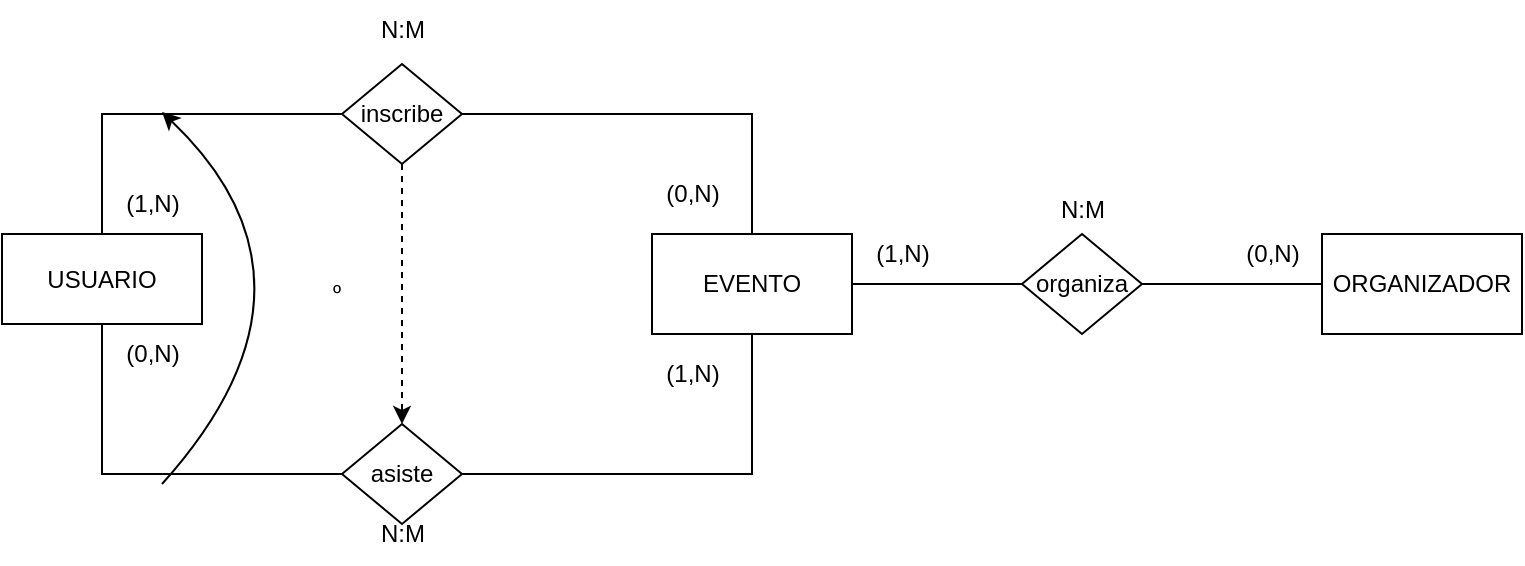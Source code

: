 <mxfile version="26.0.13">
  <diagram id="R2lEEEUBdFMjLlhIrx00" name="Page-1">
    <mxGraphModel dx="724" dy="388" grid="1" gridSize="10" guides="1" tooltips="1" connect="1" arrows="1" fold="1" page="1" pageScale="1" pageWidth="850" pageHeight="1100" math="0" shadow="0" extFonts="Permanent Marker^https://fonts.googleapis.com/css?family=Permanent+Marker">
      <root>
        <mxCell id="0" />
        <mxCell id="1" parent="0" />
        <mxCell id="YTdFghRX5OlC11gK1PQy-9" style="edgeStyle=orthogonalEdgeStyle;rounded=0;orthogonalLoop=1;jettySize=auto;html=1;entryX=0;entryY=0.5;entryDx=0;entryDy=0;endArrow=none;startFill=0;" edge="1" parent="1" source="YTdFghRX5OlC11gK1PQy-1" target="YTdFghRX5OlC11gK1PQy-4">
          <mxGeometry relative="1" as="geometry">
            <mxPoint x="100" y="100" as="targetPoint" />
            <Array as="points">
              <mxPoint x="100" y="105" />
            </Array>
          </mxGeometry>
        </mxCell>
        <mxCell id="YTdFghRX5OlC11gK1PQy-1" value="USUARIO" style="html=1;dashed=0;whiteSpace=wrap;" vertex="1" parent="1">
          <mxGeometry x="50" y="165" width="100" height="45" as="geometry" />
        </mxCell>
        <mxCell id="YTdFghRX5OlC11gK1PQy-2" value="EVENTO" style="html=1;dashed=0;whiteSpace=wrap;" vertex="1" parent="1">
          <mxGeometry x="375" y="165" width="100" height="50" as="geometry" />
        </mxCell>
        <mxCell id="YTdFghRX5OlC11gK1PQy-3" value="ORGANIZADOR" style="html=1;dashed=0;whiteSpace=wrap;" vertex="1" parent="1">
          <mxGeometry x="710" y="165" width="100" height="50" as="geometry" />
        </mxCell>
        <mxCell id="YTdFghRX5OlC11gK1PQy-10" style="edgeStyle=orthogonalEdgeStyle;rounded=0;orthogonalLoop=1;jettySize=auto;html=1;entryX=0.5;entryY=0;entryDx=0;entryDy=0;endArrow=none;startFill=0;" edge="1" parent="1" source="YTdFghRX5OlC11gK1PQy-4" target="YTdFghRX5OlC11gK1PQy-2">
          <mxGeometry relative="1" as="geometry">
            <mxPoint x="430" y="105" as="targetPoint" />
          </mxGeometry>
        </mxCell>
        <mxCell id="YTdFghRX5OlC11gK1PQy-14" style="rounded=0;orthogonalLoop=1;jettySize=auto;html=1;entryX=0.5;entryY=0;entryDx=0;entryDy=0;strokeColor=default;elbow=vertical;dashed=1;" edge="1" parent="1" source="YTdFghRX5OlC11gK1PQy-4" target="YTdFghRX5OlC11gK1PQy-6">
          <mxGeometry relative="1" as="geometry" />
        </mxCell>
        <mxCell id="YTdFghRX5OlC11gK1PQy-4" value="inscribe" style="shape=rhombus;html=1;dashed=0;whiteSpace=wrap;perimeter=rhombusPerimeter;" vertex="1" parent="1">
          <mxGeometry x="220" y="80" width="60" height="50" as="geometry" />
        </mxCell>
        <mxCell id="YTdFghRX5OlC11gK1PQy-12" style="edgeStyle=orthogonalEdgeStyle;rounded=0;orthogonalLoop=1;jettySize=auto;html=1;entryX=1;entryY=0.5;entryDx=0;entryDy=0;endArrow=none;startFill=0;" edge="1" parent="1" source="YTdFghRX5OlC11gK1PQy-5" target="YTdFghRX5OlC11gK1PQy-2">
          <mxGeometry relative="1" as="geometry" />
        </mxCell>
        <mxCell id="YTdFghRX5OlC11gK1PQy-13" style="edgeStyle=orthogonalEdgeStyle;rounded=0;orthogonalLoop=1;jettySize=auto;html=1;entryX=0;entryY=0.5;entryDx=0;entryDy=0;endArrow=none;startFill=0;" edge="1" parent="1" source="YTdFghRX5OlC11gK1PQy-5" target="YTdFghRX5OlC11gK1PQy-3">
          <mxGeometry relative="1" as="geometry" />
        </mxCell>
        <mxCell id="YTdFghRX5OlC11gK1PQy-5" value="organiza" style="shape=rhombus;html=1;dashed=0;whiteSpace=wrap;perimeter=rhombusPerimeter;" vertex="1" parent="1">
          <mxGeometry x="560" y="165" width="60" height="50" as="geometry" />
        </mxCell>
        <mxCell id="YTdFghRX5OlC11gK1PQy-11" style="edgeStyle=orthogonalEdgeStyle;rounded=0;orthogonalLoop=1;jettySize=auto;html=1;entryX=0.5;entryY=1;entryDx=0;entryDy=0;endArrow=none;startFill=0;" edge="1" parent="1" source="YTdFghRX5OlC11gK1PQy-6" target="YTdFghRX5OlC11gK1PQy-2">
          <mxGeometry relative="1" as="geometry" />
        </mxCell>
        <mxCell id="YTdFghRX5OlC11gK1PQy-26" style="edgeStyle=orthogonalEdgeStyle;rounded=0;orthogonalLoop=1;jettySize=auto;html=1;entryX=0.5;entryY=1;entryDx=0;entryDy=0;endArrow=none;startFill=0;" edge="1" parent="1" source="YTdFghRX5OlC11gK1PQy-6" target="YTdFghRX5OlC11gK1PQy-1">
          <mxGeometry relative="1" as="geometry" />
        </mxCell>
        <mxCell id="YTdFghRX5OlC11gK1PQy-6" value="asiste" style="shape=rhombus;html=1;dashed=0;whiteSpace=wrap;perimeter=rhombusPerimeter;" vertex="1" parent="1">
          <mxGeometry x="220" y="260" width="60" height="50" as="geometry" />
        </mxCell>
        <mxCell id="YTdFghRX5OlC11gK1PQy-15" value="(0,N)" style="text;html=1;align=center;verticalAlign=middle;resizable=0;points=[];autosize=1;strokeColor=none;fillColor=none;" vertex="1" parent="1">
          <mxGeometry x="370" y="130" width="50" height="30" as="geometry" />
        </mxCell>
        <mxCell id="YTdFghRX5OlC11gK1PQy-16" value="(1,N)" style="text;html=1;align=center;verticalAlign=middle;resizable=0;points=[];autosize=1;strokeColor=none;fillColor=none;" vertex="1" parent="1">
          <mxGeometry x="370" y="220" width="50" height="30" as="geometry" />
        </mxCell>
        <mxCell id="YTdFghRX5OlC11gK1PQy-17" value="N:M" style="text;html=1;align=center;verticalAlign=middle;resizable=0;points=[];autosize=1;strokeColor=none;fillColor=none;" vertex="1" parent="1">
          <mxGeometry x="225" y="48" width="50" height="30" as="geometry" />
        </mxCell>
        <mxCell id="YTdFghRX5OlC11gK1PQy-18" value="N:M" style="text;html=1;align=center;verticalAlign=middle;resizable=0;points=[];autosize=1;strokeColor=none;fillColor=none;" vertex="1" parent="1">
          <mxGeometry x="225" y="300" width="50" height="30" as="geometry" />
        </mxCell>
        <mxCell id="YTdFghRX5OlC11gK1PQy-19" value="(1,N)" style="text;html=1;align=center;verticalAlign=middle;resizable=0;points=[];autosize=1;strokeColor=none;fillColor=none;" vertex="1" parent="1">
          <mxGeometry x="100" y="135" width="50" height="30" as="geometry" />
        </mxCell>
        <mxCell id="YTdFghRX5OlC11gK1PQy-20" value="(0,N)" style="text;html=1;align=center;verticalAlign=middle;resizable=0;points=[];autosize=1;strokeColor=none;fillColor=none;" vertex="1" parent="1">
          <mxGeometry x="100" y="210" width="50" height="30" as="geometry" />
        </mxCell>
        <mxCell id="YTdFghRX5OlC11gK1PQy-21" value="(1,N)" style="text;html=1;align=center;verticalAlign=middle;resizable=0;points=[];autosize=1;strokeColor=none;fillColor=none;" vertex="1" parent="1">
          <mxGeometry x="475" y="160" width="50" height="30" as="geometry" />
        </mxCell>
        <mxCell id="YTdFghRX5OlC11gK1PQy-22" value="(0,N)" style="text;html=1;align=center;verticalAlign=middle;resizable=0;points=[];autosize=1;strokeColor=none;fillColor=none;" vertex="1" parent="1">
          <mxGeometry x="660" y="160" width="50" height="30" as="geometry" />
        </mxCell>
        <mxCell id="YTdFghRX5OlC11gK1PQy-23" value="N:M" style="text;html=1;align=center;verticalAlign=middle;resizable=0;points=[];autosize=1;strokeColor=none;fillColor=none;" vertex="1" parent="1">
          <mxGeometry x="565" y="138" width="50" height="30" as="geometry" />
        </mxCell>
        <mxCell id="YTdFghRX5OlC11gK1PQy-25" value="º" style="endArrow=classic;html=1;rounded=0;curved=1;" edge="1" parent="1">
          <mxGeometry width="50" height="50" relative="1" as="geometry">
            <mxPoint x="130" y="290" as="sourcePoint" />
            <mxPoint x="130" y="104" as="targetPoint" />
            <Array as="points">
              <mxPoint x="220" y="190" />
            </Array>
          </mxGeometry>
        </mxCell>
      </root>
    </mxGraphModel>
  </diagram>
</mxfile>
